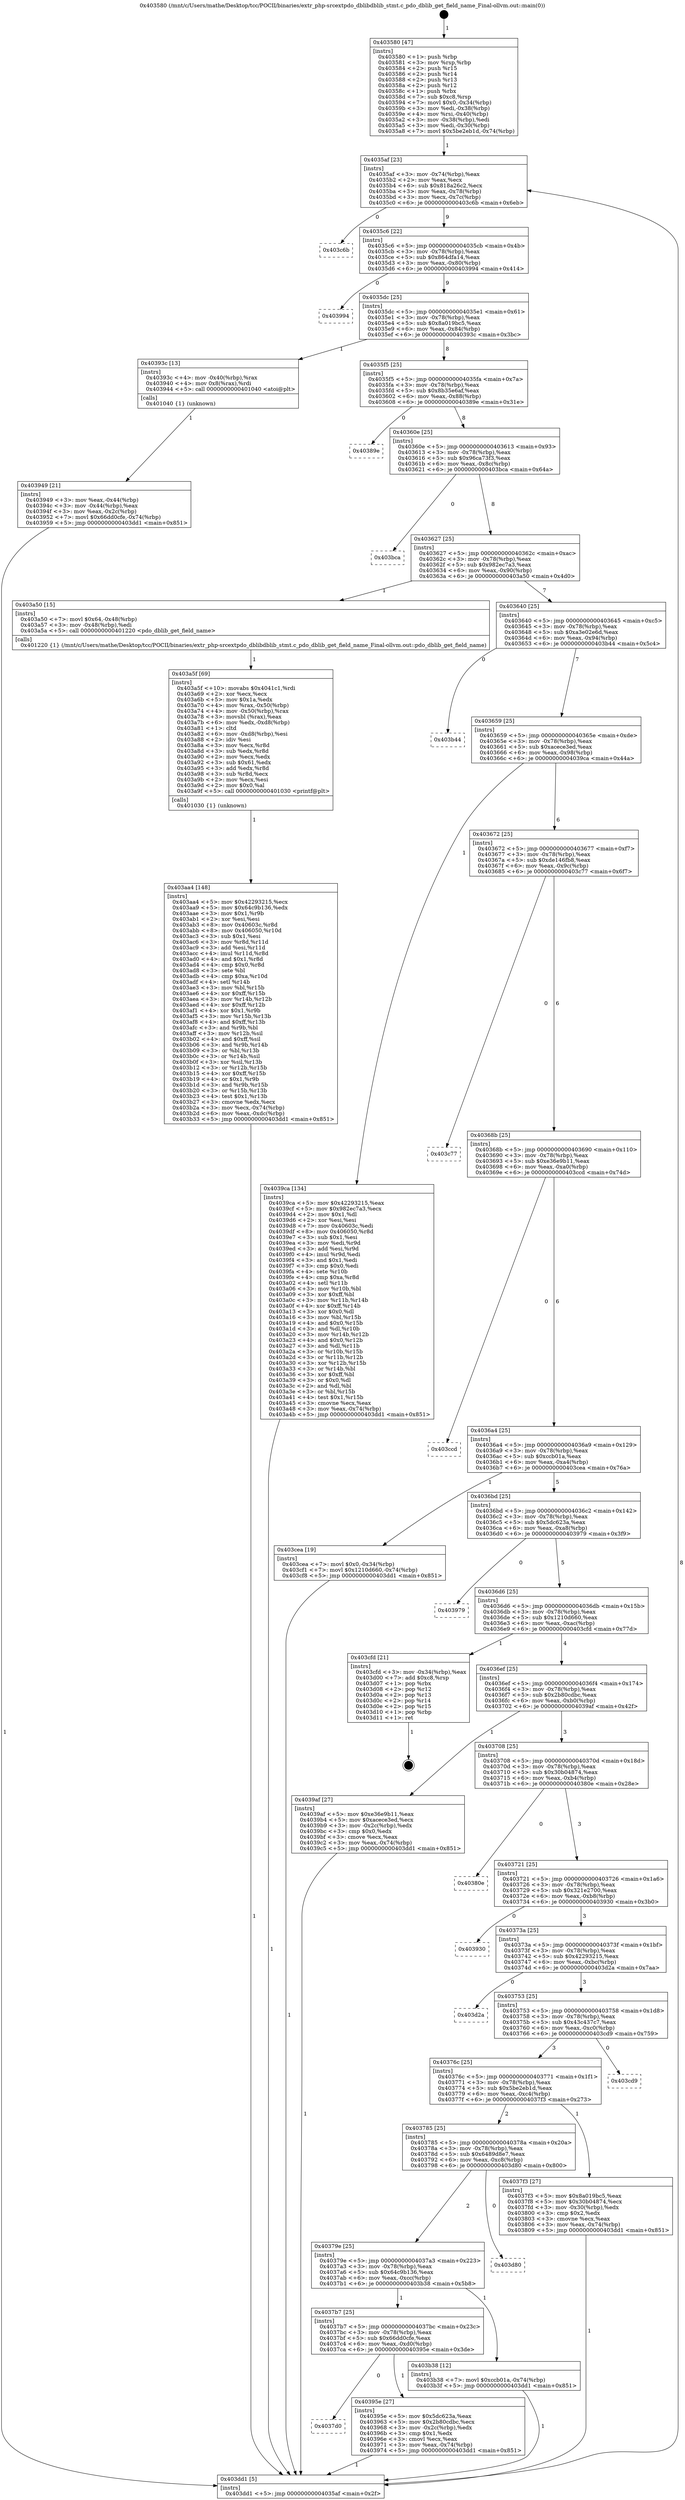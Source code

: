 digraph "0x403580" {
  label = "0x403580 (/mnt/c/Users/mathe/Desktop/tcc/POCII/binaries/extr_php-srcextpdo_dblibdblib_stmt.c_pdo_dblib_get_field_name_Final-ollvm.out::main(0))"
  labelloc = "t"
  node[shape=record]

  Entry [label="",width=0.3,height=0.3,shape=circle,fillcolor=black,style=filled]
  "0x4035af" [label="{
     0x4035af [23]\l
     | [instrs]\l
     &nbsp;&nbsp;0x4035af \<+3\>: mov -0x74(%rbp),%eax\l
     &nbsp;&nbsp;0x4035b2 \<+2\>: mov %eax,%ecx\l
     &nbsp;&nbsp;0x4035b4 \<+6\>: sub $0x818a26c2,%ecx\l
     &nbsp;&nbsp;0x4035ba \<+3\>: mov %eax,-0x78(%rbp)\l
     &nbsp;&nbsp;0x4035bd \<+3\>: mov %ecx,-0x7c(%rbp)\l
     &nbsp;&nbsp;0x4035c0 \<+6\>: je 0000000000403c6b \<main+0x6eb\>\l
  }"]
  "0x403c6b" [label="{
     0x403c6b\l
  }", style=dashed]
  "0x4035c6" [label="{
     0x4035c6 [22]\l
     | [instrs]\l
     &nbsp;&nbsp;0x4035c6 \<+5\>: jmp 00000000004035cb \<main+0x4b\>\l
     &nbsp;&nbsp;0x4035cb \<+3\>: mov -0x78(%rbp),%eax\l
     &nbsp;&nbsp;0x4035ce \<+5\>: sub $0x864dfa14,%eax\l
     &nbsp;&nbsp;0x4035d3 \<+3\>: mov %eax,-0x80(%rbp)\l
     &nbsp;&nbsp;0x4035d6 \<+6\>: je 0000000000403994 \<main+0x414\>\l
  }"]
  Exit [label="",width=0.3,height=0.3,shape=circle,fillcolor=black,style=filled,peripheries=2]
  "0x403994" [label="{
     0x403994\l
  }", style=dashed]
  "0x4035dc" [label="{
     0x4035dc [25]\l
     | [instrs]\l
     &nbsp;&nbsp;0x4035dc \<+5\>: jmp 00000000004035e1 \<main+0x61\>\l
     &nbsp;&nbsp;0x4035e1 \<+3\>: mov -0x78(%rbp),%eax\l
     &nbsp;&nbsp;0x4035e4 \<+5\>: sub $0x8a019bc5,%eax\l
     &nbsp;&nbsp;0x4035e9 \<+6\>: mov %eax,-0x84(%rbp)\l
     &nbsp;&nbsp;0x4035ef \<+6\>: je 000000000040393c \<main+0x3bc\>\l
  }"]
  "0x403aa4" [label="{
     0x403aa4 [148]\l
     | [instrs]\l
     &nbsp;&nbsp;0x403aa4 \<+5\>: mov $0x42293215,%ecx\l
     &nbsp;&nbsp;0x403aa9 \<+5\>: mov $0x64c9b136,%edx\l
     &nbsp;&nbsp;0x403aae \<+3\>: mov $0x1,%r9b\l
     &nbsp;&nbsp;0x403ab1 \<+2\>: xor %esi,%esi\l
     &nbsp;&nbsp;0x403ab3 \<+8\>: mov 0x40603c,%r8d\l
     &nbsp;&nbsp;0x403abb \<+8\>: mov 0x406050,%r10d\l
     &nbsp;&nbsp;0x403ac3 \<+3\>: sub $0x1,%esi\l
     &nbsp;&nbsp;0x403ac6 \<+3\>: mov %r8d,%r11d\l
     &nbsp;&nbsp;0x403ac9 \<+3\>: add %esi,%r11d\l
     &nbsp;&nbsp;0x403acc \<+4\>: imul %r11d,%r8d\l
     &nbsp;&nbsp;0x403ad0 \<+4\>: and $0x1,%r8d\l
     &nbsp;&nbsp;0x403ad4 \<+4\>: cmp $0x0,%r8d\l
     &nbsp;&nbsp;0x403ad8 \<+3\>: sete %bl\l
     &nbsp;&nbsp;0x403adb \<+4\>: cmp $0xa,%r10d\l
     &nbsp;&nbsp;0x403adf \<+4\>: setl %r14b\l
     &nbsp;&nbsp;0x403ae3 \<+3\>: mov %bl,%r15b\l
     &nbsp;&nbsp;0x403ae6 \<+4\>: xor $0xff,%r15b\l
     &nbsp;&nbsp;0x403aea \<+3\>: mov %r14b,%r12b\l
     &nbsp;&nbsp;0x403aed \<+4\>: xor $0xff,%r12b\l
     &nbsp;&nbsp;0x403af1 \<+4\>: xor $0x1,%r9b\l
     &nbsp;&nbsp;0x403af5 \<+3\>: mov %r15b,%r13b\l
     &nbsp;&nbsp;0x403af8 \<+4\>: and $0xff,%r13b\l
     &nbsp;&nbsp;0x403afc \<+3\>: and %r9b,%bl\l
     &nbsp;&nbsp;0x403aff \<+3\>: mov %r12b,%sil\l
     &nbsp;&nbsp;0x403b02 \<+4\>: and $0xff,%sil\l
     &nbsp;&nbsp;0x403b06 \<+3\>: and %r9b,%r14b\l
     &nbsp;&nbsp;0x403b09 \<+3\>: or %bl,%r13b\l
     &nbsp;&nbsp;0x403b0c \<+3\>: or %r14b,%sil\l
     &nbsp;&nbsp;0x403b0f \<+3\>: xor %sil,%r13b\l
     &nbsp;&nbsp;0x403b12 \<+3\>: or %r12b,%r15b\l
     &nbsp;&nbsp;0x403b15 \<+4\>: xor $0xff,%r15b\l
     &nbsp;&nbsp;0x403b19 \<+4\>: or $0x1,%r9b\l
     &nbsp;&nbsp;0x403b1d \<+3\>: and %r9b,%r15b\l
     &nbsp;&nbsp;0x403b20 \<+3\>: or %r15b,%r13b\l
     &nbsp;&nbsp;0x403b23 \<+4\>: test $0x1,%r13b\l
     &nbsp;&nbsp;0x403b27 \<+3\>: cmovne %edx,%ecx\l
     &nbsp;&nbsp;0x403b2a \<+3\>: mov %ecx,-0x74(%rbp)\l
     &nbsp;&nbsp;0x403b2d \<+6\>: mov %eax,-0xdc(%rbp)\l
     &nbsp;&nbsp;0x403b33 \<+5\>: jmp 0000000000403dd1 \<main+0x851\>\l
  }"]
  "0x40393c" [label="{
     0x40393c [13]\l
     | [instrs]\l
     &nbsp;&nbsp;0x40393c \<+4\>: mov -0x40(%rbp),%rax\l
     &nbsp;&nbsp;0x403940 \<+4\>: mov 0x8(%rax),%rdi\l
     &nbsp;&nbsp;0x403944 \<+5\>: call 0000000000401040 \<atoi@plt\>\l
     | [calls]\l
     &nbsp;&nbsp;0x401040 \{1\} (unknown)\l
  }"]
  "0x4035f5" [label="{
     0x4035f5 [25]\l
     | [instrs]\l
     &nbsp;&nbsp;0x4035f5 \<+5\>: jmp 00000000004035fa \<main+0x7a\>\l
     &nbsp;&nbsp;0x4035fa \<+3\>: mov -0x78(%rbp),%eax\l
     &nbsp;&nbsp;0x4035fd \<+5\>: sub $0x8b35e6af,%eax\l
     &nbsp;&nbsp;0x403602 \<+6\>: mov %eax,-0x88(%rbp)\l
     &nbsp;&nbsp;0x403608 \<+6\>: je 000000000040389e \<main+0x31e\>\l
  }"]
  "0x403a5f" [label="{
     0x403a5f [69]\l
     | [instrs]\l
     &nbsp;&nbsp;0x403a5f \<+10\>: movabs $0x4041c1,%rdi\l
     &nbsp;&nbsp;0x403a69 \<+2\>: xor %ecx,%ecx\l
     &nbsp;&nbsp;0x403a6b \<+5\>: mov $0x1a,%edx\l
     &nbsp;&nbsp;0x403a70 \<+4\>: mov %rax,-0x50(%rbp)\l
     &nbsp;&nbsp;0x403a74 \<+4\>: mov -0x50(%rbp),%rax\l
     &nbsp;&nbsp;0x403a78 \<+3\>: movsbl (%rax),%eax\l
     &nbsp;&nbsp;0x403a7b \<+6\>: mov %edx,-0xd8(%rbp)\l
     &nbsp;&nbsp;0x403a81 \<+1\>: cltd\l
     &nbsp;&nbsp;0x403a82 \<+6\>: mov -0xd8(%rbp),%esi\l
     &nbsp;&nbsp;0x403a88 \<+2\>: idiv %esi\l
     &nbsp;&nbsp;0x403a8a \<+3\>: mov %ecx,%r8d\l
     &nbsp;&nbsp;0x403a8d \<+3\>: sub %edx,%r8d\l
     &nbsp;&nbsp;0x403a90 \<+2\>: mov %ecx,%edx\l
     &nbsp;&nbsp;0x403a92 \<+3\>: sub $0x61,%edx\l
     &nbsp;&nbsp;0x403a95 \<+3\>: add %edx,%r8d\l
     &nbsp;&nbsp;0x403a98 \<+3\>: sub %r8d,%ecx\l
     &nbsp;&nbsp;0x403a9b \<+2\>: mov %ecx,%esi\l
     &nbsp;&nbsp;0x403a9d \<+2\>: mov $0x0,%al\l
     &nbsp;&nbsp;0x403a9f \<+5\>: call 0000000000401030 \<printf@plt\>\l
     | [calls]\l
     &nbsp;&nbsp;0x401030 \{1\} (unknown)\l
  }"]
  "0x40389e" [label="{
     0x40389e\l
  }", style=dashed]
  "0x40360e" [label="{
     0x40360e [25]\l
     | [instrs]\l
     &nbsp;&nbsp;0x40360e \<+5\>: jmp 0000000000403613 \<main+0x93\>\l
     &nbsp;&nbsp;0x403613 \<+3\>: mov -0x78(%rbp),%eax\l
     &nbsp;&nbsp;0x403616 \<+5\>: sub $0x96ca73f3,%eax\l
     &nbsp;&nbsp;0x40361b \<+6\>: mov %eax,-0x8c(%rbp)\l
     &nbsp;&nbsp;0x403621 \<+6\>: je 0000000000403bca \<main+0x64a\>\l
  }"]
  "0x4037d0" [label="{
     0x4037d0\l
  }", style=dashed]
  "0x403bca" [label="{
     0x403bca\l
  }", style=dashed]
  "0x403627" [label="{
     0x403627 [25]\l
     | [instrs]\l
     &nbsp;&nbsp;0x403627 \<+5\>: jmp 000000000040362c \<main+0xac\>\l
     &nbsp;&nbsp;0x40362c \<+3\>: mov -0x78(%rbp),%eax\l
     &nbsp;&nbsp;0x40362f \<+5\>: sub $0x982ec7a3,%eax\l
     &nbsp;&nbsp;0x403634 \<+6\>: mov %eax,-0x90(%rbp)\l
     &nbsp;&nbsp;0x40363a \<+6\>: je 0000000000403a50 \<main+0x4d0\>\l
  }"]
  "0x40395e" [label="{
     0x40395e [27]\l
     | [instrs]\l
     &nbsp;&nbsp;0x40395e \<+5\>: mov $0x5dc623a,%eax\l
     &nbsp;&nbsp;0x403963 \<+5\>: mov $0x2b80cdbc,%ecx\l
     &nbsp;&nbsp;0x403968 \<+3\>: mov -0x2c(%rbp),%edx\l
     &nbsp;&nbsp;0x40396b \<+3\>: cmp $0x1,%edx\l
     &nbsp;&nbsp;0x40396e \<+3\>: cmovl %ecx,%eax\l
     &nbsp;&nbsp;0x403971 \<+3\>: mov %eax,-0x74(%rbp)\l
     &nbsp;&nbsp;0x403974 \<+5\>: jmp 0000000000403dd1 \<main+0x851\>\l
  }"]
  "0x403a50" [label="{
     0x403a50 [15]\l
     | [instrs]\l
     &nbsp;&nbsp;0x403a50 \<+7\>: movl $0x64,-0x48(%rbp)\l
     &nbsp;&nbsp;0x403a57 \<+3\>: mov -0x48(%rbp),%edi\l
     &nbsp;&nbsp;0x403a5a \<+5\>: call 0000000000401220 \<pdo_dblib_get_field_name\>\l
     | [calls]\l
     &nbsp;&nbsp;0x401220 \{1\} (/mnt/c/Users/mathe/Desktop/tcc/POCII/binaries/extr_php-srcextpdo_dblibdblib_stmt.c_pdo_dblib_get_field_name_Final-ollvm.out::pdo_dblib_get_field_name)\l
  }"]
  "0x403640" [label="{
     0x403640 [25]\l
     | [instrs]\l
     &nbsp;&nbsp;0x403640 \<+5\>: jmp 0000000000403645 \<main+0xc5\>\l
     &nbsp;&nbsp;0x403645 \<+3\>: mov -0x78(%rbp),%eax\l
     &nbsp;&nbsp;0x403648 \<+5\>: sub $0xa3e02e6d,%eax\l
     &nbsp;&nbsp;0x40364d \<+6\>: mov %eax,-0x94(%rbp)\l
     &nbsp;&nbsp;0x403653 \<+6\>: je 0000000000403b44 \<main+0x5c4\>\l
  }"]
  "0x4037b7" [label="{
     0x4037b7 [25]\l
     | [instrs]\l
     &nbsp;&nbsp;0x4037b7 \<+5\>: jmp 00000000004037bc \<main+0x23c\>\l
     &nbsp;&nbsp;0x4037bc \<+3\>: mov -0x78(%rbp),%eax\l
     &nbsp;&nbsp;0x4037bf \<+5\>: sub $0x66dd0cfe,%eax\l
     &nbsp;&nbsp;0x4037c4 \<+6\>: mov %eax,-0xd0(%rbp)\l
     &nbsp;&nbsp;0x4037ca \<+6\>: je 000000000040395e \<main+0x3de\>\l
  }"]
  "0x403b44" [label="{
     0x403b44\l
  }", style=dashed]
  "0x403659" [label="{
     0x403659 [25]\l
     | [instrs]\l
     &nbsp;&nbsp;0x403659 \<+5\>: jmp 000000000040365e \<main+0xde\>\l
     &nbsp;&nbsp;0x40365e \<+3\>: mov -0x78(%rbp),%eax\l
     &nbsp;&nbsp;0x403661 \<+5\>: sub $0xacece3ed,%eax\l
     &nbsp;&nbsp;0x403666 \<+6\>: mov %eax,-0x98(%rbp)\l
     &nbsp;&nbsp;0x40366c \<+6\>: je 00000000004039ca \<main+0x44a\>\l
  }"]
  "0x403b38" [label="{
     0x403b38 [12]\l
     | [instrs]\l
     &nbsp;&nbsp;0x403b38 \<+7\>: movl $0xccb01a,-0x74(%rbp)\l
     &nbsp;&nbsp;0x403b3f \<+5\>: jmp 0000000000403dd1 \<main+0x851\>\l
  }"]
  "0x4039ca" [label="{
     0x4039ca [134]\l
     | [instrs]\l
     &nbsp;&nbsp;0x4039ca \<+5\>: mov $0x42293215,%eax\l
     &nbsp;&nbsp;0x4039cf \<+5\>: mov $0x982ec7a3,%ecx\l
     &nbsp;&nbsp;0x4039d4 \<+2\>: mov $0x1,%dl\l
     &nbsp;&nbsp;0x4039d6 \<+2\>: xor %esi,%esi\l
     &nbsp;&nbsp;0x4039d8 \<+7\>: mov 0x40603c,%edi\l
     &nbsp;&nbsp;0x4039df \<+8\>: mov 0x406050,%r8d\l
     &nbsp;&nbsp;0x4039e7 \<+3\>: sub $0x1,%esi\l
     &nbsp;&nbsp;0x4039ea \<+3\>: mov %edi,%r9d\l
     &nbsp;&nbsp;0x4039ed \<+3\>: add %esi,%r9d\l
     &nbsp;&nbsp;0x4039f0 \<+4\>: imul %r9d,%edi\l
     &nbsp;&nbsp;0x4039f4 \<+3\>: and $0x1,%edi\l
     &nbsp;&nbsp;0x4039f7 \<+3\>: cmp $0x0,%edi\l
     &nbsp;&nbsp;0x4039fa \<+4\>: sete %r10b\l
     &nbsp;&nbsp;0x4039fe \<+4\>: cmp $0xa,%r8d\l
     &nbsp;&nbsp;0x403a02 \<+4\>: setl %r11b\l
     &nbsp;&nbsp;0x403a06 \<+3\>: mov %r10b,%bl\l
     &nbsp;&nbsp;0x403a09 \<+3\>: xor $0xff,%bl\l
     &nbsp;&nbsp;0x403a0c \<+3\>: mov %r11b,%r14b\l
     &nbsp;&nbsp;0x403a0f \<+4\>: xor $0xff,%r14b\l
     &nbsp;&nbsp;0x403a13 \<+3\>: xor $0x0,%dl\l
     &nbsp;&nbsp;0x403a16 \<+3\>: mov %bl,%r15b\l
     &nbsp;&nbsp;0x403a19 \<+4\>: and $0x0,%r15b\l
     &nbsp;&nbsp;0x403a1d \<+3\>: and %dl,%r10b\l
     &nbsp;&nbsp;0x403a20 \<+3\>: mov %r14b,%r12b\l
     &nbsp;&nbsp;0x403a23 \<+4\>: and $0x0,%r12b\l
     &nbsp;&nbsp;0x403a27 \<+3\>: and %dl,%r11b\l
     &nbsp;&nbsp;0x403a2a \<+3\>: or %r10b,%r15b\l
     &nbsp;&nbsp;0x403a2d \<+3\>: or %r11b,%r12b\l
     &nbsp;&nbsp;0x403a30 \<+3\>: xor %r12b,%r15b\l
     &nbsp;&nbsp;0x403a33 \<+3\>: or %r14b,%bl\l
     &nbsp;&nbsp;0x403a36 \<+3\>: xor $0xff,%bl\l
     &nbsp;&nbsp;0x403a39 \<+3\>: or $0x0,%dl\l
     &nbsp;&nbsp;0x403a3c \<+2\>: and %dl,%bl\l
     &nbsp;&nbsp;0x403a3e \<+3\>: or %bl,%r15b\l
     &nbsp;&nbsp;0x403a41 \<+4\>: test $0x1,%r15b\l
     &nbsp;&nbsp;0x403a45 \<+3\>: cmovne %ecx,%eax\l
     &nbsp;&nbsp;0x403a48 \<+3\>: mov %eax,-0x74(%rbp)\l
     &nbsp;&nbsp;0x403a4b \<+5\>: jmp 0000000000403dd1 \<main+0x851\>\l
  }"]
  "0x403672" [label="{
     0x403672 [25]\l
     | [instrs]\l
     &nbsp;&nbsp;0x403672 \<+5\>: jmp 0000000000403677 \<main+0xf7\>\l
     &nbsp;&nbsp;0x403677 \<+3\>: mov -0x78(%rbp),%eax\l
     &nbsp;&nbsp;0x40367a \<+5\>: sub $0xde146fb8,%eax\l
     &nbsp;&nbsp;0x40367f \<+6\>: mov %eax,-0x9c(%rbp)\l
     &nbsp;&nbsp;0x403685 \<+6\>: je 0000000000403c77 \<main+0x6f7\>\l
  }"]
  "0x40379e" [label="{
     0x40379e [25]\l
     | [instrs]\l
     &nbsp;&nbsp;0x40379e \<+5\>: jmp 00000000004037a3 \<main+0x223\>\l
     &nbsp;&nbsp;0x4037a3 \<+3\>: mov -0x78(%rbp),%eax\l
     &nbsp;&nbsp;0x4037a6 \<+5\>: sub $0x64c9b136,%eax\l
     &nbsp;&nbsp;0x4037ab \<+6\>: mov %eax,-0xcc(%rbp)\l
     &nbsp;&nbsp;0x4037b1 \<+6\>: je 0000000000403b38 \<main+0x5b8\>\l
  }"]
  "0x403c77" [label="{
     0x403c77\l
  }", style=dashed]
  "0x40368b" [label="{
     0x40368b [25]\l
     | [instrs]\l
     &nbsp;&nbsp;0x40368b \<+5\>: jmp 0000000000403690 \<main+0x110\>\l
     &nbsp;&nbsp;0x403690 \<+3\>: mov -0x78(%rbp),%eax\l
     &nbsp;&nbsp;0x403693 \<+5\>: sub $0xe36e9b11,%eax\l
     &nbsp;&nbsp;0x403698 \<+6\>: mov %eax,-0xa0(%rbp)\l
     &nbsp;&nbsp;0x40369e \<+6\>: je 0000000000403ccd \<main+0x74d\>\l
  }"]
  "0x403d80" [label="{
     0x403d80\l
  }", style=dashed]
  "0x403ccd" [label="{
     0x403ccd\l
  }", style=dashed]
  "0x4036a4" [label="{
     0x4036a4 [25]\l
     | [instrs]\l
     &nbsp;&nbsp;0x4036a4 \<+5\>: jmp 00000000004036a9 \<main+0x129\>\l
     &nbsp;&nbsp;0x4036a9 \<+3\>: mov -0x78(%rbp),%eax\l
     &nbsp;&nbsp;0x4036ac \<+5\>: sub $0xccb01a,%eax\l
     &nbsp;&nbsp;0x4036b1 \<+6\>: mov %eax,-0xa4(%rbp)\l
     &nbsp;&nbsp;0x4036b7 \<+6\>: je 0000000000403cea \<main+0x76a\>\l
  }"]
  "0x403949" [label="{
     0x403949 [21]\l
     | [instrs]\l
     &nbsp;&nbsp;0x403949 \<+3\>: mov %eax,-0x44(%rbp)\l
     &nbsp;&nbsp;0x40394c \<+3\>: mov -0x44(%rbp),%eax\l
     &nbsp;&nbsp;0x40394f \<+3\>: mov %eax,-0x2c(%rbp)\l
     &nbsp;&nbsp;0x403952 \<+7\>: movl $0x66dd0cfe,-0x74(%rbp)\l
     &nbsp;&nbsp;0x403959 \<+5\>: jmp 0000000000403dd1 \<main+0x851\>\l
  }"]
  "0x403cea" [label="{
     0x403cea [19]\l
     | [instrs]\l
     &nbsp;&nbsp;0x403cea \<+7\>: movl $0x0,-0x34(%rbp)\l
     &nbsp;&nbsp;0x403cf1 \<+7\>: movl $0x1210d660,-0x74(%rbp)\l
     &nbsp;&nbsp;0x403cf8 \<+5\>: jmp 0000000000403dd1 \<main+0x851\>\l
  }"]
  "0x4036bd" [label="{
     0x4036bd [25]\l
     | [instrs]\l
     &nbsp;&nbsp;0x4036bd \<+5\>: jmp 00000000004036c2 \<main+0x142\>\l
     &nbsp;&nbsp;0x4036c2 \<+3\>: mov -0x78(%rbp),%eax\l
     &nbsp;&nbsp;0x4036c5 \<+5\>: sub $0x5dc623a,%eax\l
     &nbsp;&nbsp;0x4036ca \<+6\>: mov %eax,-0xa8(%rbp)\l
     &nbsp;&nbsp;0x4036d0 \<+6\>: je 0000000000403979 \<main+0x3f9\>\l
  }"]
  "0x403580" [label="{
     0x403580 [47]\l
     | [instrs]\l
     &nbsp;&nbsp;0x403580 \<+1\>: push %rbp\l
     &nbsp;&nbsp;0x403581 \<+3\>: mov %rsp,%rbp\l
     &nbsp;&nbsp;0x403584 \<+2\>: push %r15\l
     &nbsp;&nbsp;0x403586 \<+2\>: push %r14\l
     &nbsp;&nbsp;0x403588 \<+2\>: push %r13\l
     &nbsp;&nbsp;0x40358a \<+2\>: push %r12\l
     &nbsp;&nbsp;0x40358c \<+1\>: push %rbx\l
     &nbsp;&nbsp;0x40358d \<+7\>: sub $0xc8,%rsp\l
     &nbsp;&nbsp;0x403594 \<+7\>: movl $0x0,-0x34(%rbp)\l
     &nbsp;&nbsp;0x40359b \<+3\>: mov %edi,-0x38(%rbp)\l
     &nbsp;&nbsp;0x40359e \<+4\>: mov %rsi,-0x40(%rbp)\l
     &nbsp;&nbsp;0x4035a2 \<+3\>: mov -0x38(%rbp),%edi\l
     &nbsp;&nbsp;0x4035a5 \<+3\>: mov %edi,-0x30(%rbp)\l
     &nbsp;&nbsp;0x4035a8 \<+7\>: movl $0x5be2eb1d,-0x74(%rbp)\l
  }"]
  "0x403979" [label="{
     0x403979\l
  }", style=dashed]
  "0x4036d6" [label="{
     0x4036d6 [25]\l
     | [instrs]\l
     &nbsp;&nbsp;0x4036d6 \<+5\>: jmp 00000000004036db \<main+0x15b\>\l
     &nbsp;&nbsp;0x4036db \<+3\>: mov -0x78(%rbp),%eax\l
     &nbsp;&nbsp;0x4036de \<+5\>: sub $0x1210d660,%eax\l
     &nbsp;&nbsp;0x4036e3 \<+6\>: mov %eax,-0xac(%rbp)\l
     &nbsp;&nbsp;0x4036e9 \<+6\>: je 0000000000403cfd \<main+0x77d\>\l
  }"]
  "0x403dd1" [label="{
     0x403dd1 [5]\l
     | [instrs]\l
     &nbsp;&nbsp;0x403dd1 \<+5\>: jmp 00000000004035af \<main+0x2f\>\l
  }"]
  "0x403cfd" [label="{
     0x403cfd [21]\l
     | [instrs]\l
     &nbsp;&nbsp;0x403cfd \<+3\>: mov -0x34(%rbp),%eax\l
     &nbsp;&nbsp;0x403d00 \<+7\>: add $0xc8,%rsp\l
     &nbsp;&nbsp;0x403d07 \<+1\>: pop %rbx\l
     &nbsp;&nbsp;0x403d08 \<+2\>: pop %r12\l
     &nbsp;&nbsp;0x403d0a \<+2\>: pop %r13\l
     &nbsp;&nbsp;0x403d0c \<+2\>: pop %r14\l
     &nbsp;&nbsp;0x403d0e \<+2\>: pop %r15\l
     &nbsp;&nbsp;0x403d10 \<+1\>: pop %rbp\l
     &nbsp;&nbsp;0x403d11 \<+1\>: ret\l
  }"]
  "0x4036ef" [label="{
     0x4036ef [25]\l
     | [instrs]\l
     &nbsp;&nbsp;0x4036ef \<+5\>: jmp 00000000004036f4 \<main+0x174\>\l
     &nbsp;&nbsp;0x4036f4 \<+3\>: mov -0x78(%rbp),%eax\l
     &nbsp;&nbsp;0x4036f7 \<+5\>: sub $0x2b80cdbc,%eax\l
     &nbsp;&nbsp;0x4036fc \<+6\>: mov %eax,-0xb0(%rbp)\l
     &nbsp;&nbsp;0x403702 \<+6\>: je 00000000004039af \<main+0x42f\>\l
  }"]
  "0x403785" [label="{
     0x403785 [25]\l
     | [instrs]\l
     &nbsp;&nbsp;0x403785 \<+5\>: jmp 000000000040378a \<main+0x20a\>\l
     &nbsp;&nbsp;0x40378a \<+3\>: mov -0x78(%rbp),%eax\l
     &nbsp;&nbsp;0x40378d \<+5\>: sub $0x6489d8e7,%eax\l
     &nbsp;&nbsp;0x403792 \<+6\>: mov %eax,-0xc8(%rbp)\l
     &nbsp;&nbsp;0x403798 \<+6\>: je 0000000000403d80 \<main+0x800\>\l
  }"]
  "0x4039af" [label="{
     0x4039af [27]\l
     | [instrs]\l
     &nbsp;&nbsp;0x4039af \<+5\>: mov $0xe36e9b11,%eax\l
     &nbsp;&nbsp;0x4039b4 \<+5\>: mov $0xacece3ed,%ecx\l
     &nbsp;&nbsp;0x4039b9 \<+3\>: mov -0x2c(%rbp),%edx\l
     &nbsp;&nbsp;0x4039bc \<+3\>: cmp $0x0,%edx\l
     &nbsp;&nbsp;0x4039bf \<+3\>: cmove %ecx,%eax\l
     &nbsp;&nbsp;0x4039c2 \<+3\>: mov %eax,-0x74(%rbp)\l
     &nbsp;&nbsp;0x4039c5 \<+5\>: jmp 0000000000403dd1 \<main+0x851\>\l
  }"]
  "0x403708" [label="{
     0x403708 [25]\l
     | [instrs]\l
     &nbsp;&nbsp;0x403708 \<+5\>: jmp 000000000040370d \<main+0x18d\>\l
     &nbsp;&nbsp;0x40370d \<+3\>: mov -0x78(%rbp),%eax\l
     &nbsp;&nbsp;0x403710 \<+5\>: sub $0x30b04874,%eax\l
     &nbsp;&nbsp;0x403715 \<+6\>: mov %eax,-0xb4(%rbp)\l
     &nbsp;&nbsp;0x40371b \<+6\>: je 000000000040380e \<main+0x28e\>\l
  }"]
  "0x4037f3" [label="{
     0x4037f3 [27]\l
     | [instrs]\l
     &nbsp;&nbsp;0x4037f3 \<+5\>: mov $0x8a019bc5,%eax\l
     &nbsp;&nbsp;0x4037f8 \<+5\>: mov $0x30b04874,%ecx\l
     &nbsp;&nbsp;0x4037fd \<+3\>: mov -0x30(%rbp),%edx\l
     &nbsp;&nbsp;0x403800 \<+3\>: cmp $0x2,%edx\l
     &nbsp;&nbsp;0x403803 \<+3\>: cmovne %ecx,%eax\l
     &nbsp;&nbsp;0x403806 \<+3\>: mov %eax,-0x74(%rbp)\l
     &nbsp;&nbsp;0x403809 \<+5\>: jmp 0000000000403dd1 \<main+0x851\>\l
  }"]
  "0x40380e" [label="{
     0x40380e\l
  }", style=dashed]
  "0x403721" [label="{
     0x403721 [25]\l
     | [instrs]\l
     &nbsp;&nbsp;0x403721 \<+5\>: jmp 0000000000403726 \<main+0x1a6\>\l
     &nbsp;&nbsp;0x403726 \<+3\>: mov -0x78(%rbp),%eax\l
     &nbsp;&nbsp;0x403729 \<+5\>: sub $0x321e2700,%eax\l
     &nbsp;&nbsp;0x40372e \<+6\>: mov %eax,-0xb8(%rbp)\l
     &nbsp;&nbsp;0x403734 \<+6\>: je 0000000000403930 \<main+0x3b0\>\l
  }"]
  "0x40376c" [label="{
     0x40376c [25]\l
     | [instrs]\l
     &nbsp;&nbsp;0x40376c \<+5\>: jmp 0000000000403771 \<main+0x1f1\>\l
     &nbsp;&nbsp;0x403771 \<+3\>: mov -0x78(%rbp),%eax\l
     &nbsp;&nbsp;0x403774 \<+5\>: sub $0x5be2eb1d,%eax\l
     &nbsp;&nbsp;0x403779 \<+6\>: mov %eax,-0xc4(%rbp)\l
     &nbsp;&nbsp;0x40377f \<+6\>: je 00000000004037f3 \<main+0x273\>\l
  }"]
  "0x403930" [label="{
     0x403930\l
  }", style=dashed]
  "0x40373a" [label="{
     0x40373a [25]\l
     | [instrs]\l
     &nbsp;&nbsp;0x40373a \<+5\>: jmp 000000000040373f \<main+0x1bf\>\l
     &nbsp;&nbsp;0x40373f \<+3\>: mov -0x78(%rbp),%eax\l
     &nbsp;&nbsp;0x403742 \<+5\>: sub $0x42293215,%eax\l
     &nbsp;&nbsp;0x403747 \<+6\>: mov %eax,-0xbc(%rbp)\l
     &nbsp;&nbsp;0x40374d \<+6\>: je 0000000000403d2a \<main+0x7aa\>\l
  }"]
  "0x403cd9" [label="{
     0x403cd9\l
  }", style=dashed]
  "0x403d2a" [label="{
     0x403d2a\l
  }", style=dashed]
  "0x403753" [label="{
     0x403753 [25]\l
     | [instrs]\l
     &nbsp;&nbsp;0x403753 \<+5\>: jmp 0000000000403758 \<main+0x1d8\>\l
     &nbsp;&nbsp;0x403758 \<+3\>: mov -0x78(%rbp),%eax\l
     &nbsp;&nbsp;0x40375b \<+5\>: sub $0x43c437c7,%eax\l
     &nbsp;&nbsp;0x403760 \<+6\>: mov %eax,-0xc0(%rbp)\l
     &nbsp;&nbsp;0x403766 \<+6\>: je 0000000000403cd9 \<main+0x759\>\l
  }"]
  Entry -> "0x403580" [label=" 1"]
  "0x4035af" -> "0x403c6b" [label=" 0"]
  "0x4035af" -> "0x4035c6" [label=" 9"]
  "0x403cfd" -> Exit [label=" 1"]
  "0x4035c6" -> "0x403994" [label=" 0"]
  "0x4035c6" -> "0x4035dc" [label=" 9"]
  "0x403cea" -> "0x403dd1" [label=" 1"]
  "0x4035dc" -> "0x40393c" [label=" 1"]
  "0x4035dc" -> "0x4035f5" [label=" 8"]
  "0x403b38" -> "0x403dd1" [label=" 1"]
  "0x4035f5" -> "0x40389e" [label=" 0"]
  "0x4035f5" -> "0x40360e" [label=" 8"]
  "0x403aa4" -> "0x403dd1" [label=" 1"]
  "0x40360e" -> "0x403bca" [label=" 0"]
  "0x40360e" -> "0x403627" [label=" 8"]
  "0x403a5f" -> "0x403aa4" [label=" 1"]
  "0x403627" -> "0x403a50" [label=" 1"]
  "0x403627" -> "0x403640" [label=" 7"]
  "0x403a50" -> "0x403a5f" [label=" 1"]
  "0x403640" -> "0x403b44" [label=" 0"]
  "0x403640" -> "0x403659" [label=" 7"]
  "0x4039af" -> "0x403dd1" [label=" 1"]
  "0x403659" -> "0x4039ca" [label=" 1"]
  "0x403659" -> "0x403672" [label=" 6"]
  "0x40395e" -> "0x403dd1" [label=" 1"]
  "0x403672" -> "0x403c77" [label=" 0"]
  "0x403672" -> "0x40368b" [label=" 6"]
  "0x4037b7" -> "0x40395e" [label=" 1"]
  "0x40368b" -> "0x403ccd" [label=" 0"]
  "0x40368b" -> "0x4036a4" [label=" 6"]
  "0x4039ca" -> "0x403dd1" [label=" 1"]
  "0x4036a4" -> "0x403cea" [label=" 1"]
  "0x4036a4" -> "0x4036bd" [label=" 5"]
  "0x40379e" -> "0x403b38" [label=" 1"]
  "0x4036bd" -> "0x403979" [label=" 0"]
  "0x4036bd" -> "0x4036d6" [label=" 5"]
  "0x4037b7" -> "0x4037d0" [label=" 0"]
  "0x4036d6" -> "0x403cfd" [label=" 1"]
  "0x4036d6" -> "0x4036ef" [label=" 4"]
  "0x403785" -> "0x40379e" [label=" 2"]
  "0x4036ef" -> "0x4039af" [label=" 1"]
  "0x4036ef" -> "0x403708" [label=" 3"]
  "0x403785" -> "0x403d80" [label=" 0"]
  "0x403708" -> "0x40380e" [label=" 0"]
  "0x403708" -> "0x403721" [label=" 3"]
  "0x40379e" -> "0x4037b7" [label=" 1"]
  "0x403721" -> "0x403930" [label=" 0"]
  "0x403721" -> "0x40373a" [label=" 3"]
  "0x40393c" -> "0x403949" [label=" 1"]
  "0x40373a" -> "0x403d2a" [label=" 0"]
  "0x40373a" -> "0x403753" [label=" 3"]
  "0x403dd1" -> "0x4035af" [label=" 8"]
  "0x403753" -> "0x403cd9" [label=" 0"]
  "0x403753" -> "0x40376c" [label=" 3"]
  "0x403949" -> "0x403dd1" [label=" 1"]
  "0x40376c" -> "0x4037f3" [label=" 1"]
  "0x40376c" -> "0x403785" [label=" 2"]
  "0x4037f3" -> "0x403dd1" [label=" 1"]
  "0x403580" -> "0x4035af" [label=" 1"]
}
